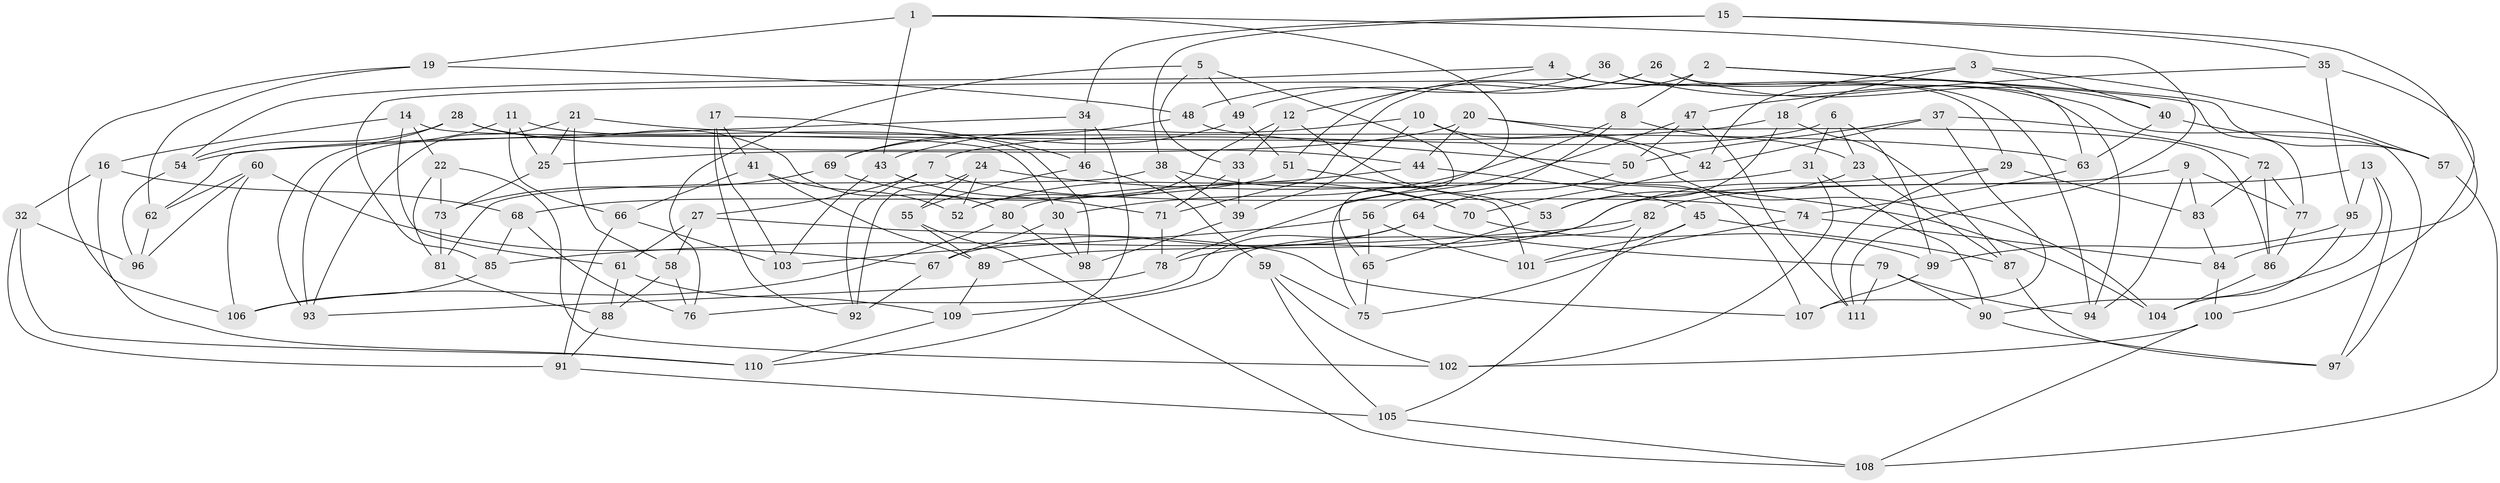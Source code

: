 // coarse degree distribution, {4: 0.5064935064935064, 5: 0.07792207792207792, 6: 0.36363636363636365, 3: 0.05194805194805195}
// Generated by graph-tools (version 1.1) at 2025/52/02/27/25 19:52:28]
// undirected, 111 vertices, 222 edges
graph export_dot {
graph [start="1"]
  node [color=gray90,style=filled];
  1;
  2;
  3;
  4;
  5;
  6;
  7;
  8;
  9;
  10;
  11;
  12;
  13;
  14;
  15;
  16;
  17;
  18;
  19;
  20;
  21;
  22;
  23;
  24;
  25;
  26;
  27;
  28;
  29;
  30;
  31;
  32;
  33;
  34;
  35;
  36;
  37;
  38;
  39;
  40;
  41;
  42;
  43;
  44;
  45;
  46;
  47;
  48;
  49;
  50;
  51;
  52;
  53;
  54;
  55;
  56;
  57;
  58;
  59;
  60;
  61;
  62;
  63;
  64;
  65;
  66;
  67;
  68;
  69;
  70;
  71;
  72;
  73;
  74;
  75;
  76;
  77;
  78;
  79;
  80;
  81;
  82;
  83;
  84;
  85;
  86;
  87;
  88;
  89;
  90;
  91;
  92;
  93;
  94;
  95;
  96;
  97;
  98;
  99;
  100;
  101;
  102;
  103;
  104;
  105;
  106;
  107;
  108;
  109;
  110;
  111;
  1 -- 19;
  1 -- 43;
  1 -- 75;
  1 -- 111;
  2 -- 8;
  2 -- 77;
  2 -- 71;
  2 -- 57;
  3 -- 42;
  3 -- 18;
  3 -- 57;
  3 -- 40;
  4 -- 94;
  4 -- 12;
  4 -- 54;
  4 -- 29;
  5 -- 49;
  5 -- 65;
  5 -- 76;
  5 -- 33;
  6 -- 23;
  6 -- 7;
  6 -- 99;
  6 -- 31;
  7 -- 27;
  7 -- 92;
  7 -- 74;
  8 -- 30;
  8 -- 23;
  8 -- 56;
  9 -- 83;
  9 -- 77;
  9 -- 94;
  9 -- 89;
  10 -- 43;
  10 -- 107;
  10 -- 104;
  10 -- 39;
  11 -- 93;
  11 -- 25;
  11 -- 98;
  11 -- 66;
  12 -- 33;
  12 -- 53;
  12 -- 52;
  13 -- 82;
  13 -- 90;
  13 -- 95;
  13 -- 97;
  14 -- 61;
  14 -- 22;
  14 -- 16;
  14 -- 30;
  15 -- 34;
  15 -- 38;
  15 -- 84;
  15 -- 35;
  16 -- 32;
  16 -- 68;
  16 -- 110;
  17 -- 41;
  17 -- 92;
  17 -- 103;
  17 -- 46;
  18 -- 54;
  18 -- 53;
  18 -- 87;
  19 -- 106;
  19 -- 48;
  19 -- 62;
  20 -- 42;
  20 -- 44;
  20 -- 86;
  20 -- 25;
  21 -- 58;
  21 -- 93;
  21 -- 63;
  21 -- 25;
  22 -- 102;
  22 -- 81;
  22 -- 73;
  23 -- 53;
  23 -- 87;
  24 -- 104;
  24 -- 52;
  24 -- 55;
  24 -- 92;
  25 -- 73;
  26 -- 51;
  26 -- 63;
  26 -- 49;
  26 -- 40;
  27 -- 61;
  27 -- 107;
  27 -- 58;
  28 -- 93;
  28 -- 80;
  28 -- 44;
  28 -- 54;
  29 -- 111;
  29 -- 78;
  29 -- 83;
  30 -- 67;
  30 -- 98;
  31 -- 102;
  31 -- 80;
  31 -- 90;
  32 -- 91;
  32 -- 96;
  32 -- 110;
  33 -- 39;
  33 -- 71;
  34 -- 110;
  34 -- 62;
  34 -- 46;
  35 -- 95;
  35 -- 47;
  35 -- 100;
  36 -- 85;
  36 -- 94;
  36 -- 97;
  36 -- 48;
  37 -- 107;
  37 -- 42;
  37 -- 72;
  37 -- 50;
  38 -- 39;
  38 -- 70;
  38 -- 81;
  39 -- 98;
  40 -- 63;
  40 -- 57;
  41 -- 66;
  41 -- 89;
  41 -- 52;
  42 -- 70;
  43 -- 71;
  43 -- 103;
  44 -- 45;
  44 -- 52;
  45 -- 101;
  45 -- 75;
  45 -- 87;
  46 -- 59;
  46 -- 55;
  47 -- 50;
  47 -- 111;
  47 -- 78;
  48 -- 50;
  48 -- 69;
  49 -- 51;
  49 -- 69;
  50 -- 64;
  51 -- 101;
  51 -- 68;
  53 -- 65;
  54 -- 96;
  55 -- 89;
  55 -- 108;
  56 -- 101;
  56 -- 65;
  56 -- 103;
  57 -- 108;
  58 -- 76;
  58 -- 88;
  59 -- 102;
  59 -- 105;
  59 -- 75;
  60 -- 67;
  60 -- 106;
  60 -- 96;
  60 -- 62;
  61 -- 109;
  61 -- 88;
  62 -- 96;
  63 -- 74;
  64 -- 76;
  64 -- 79;
  64 -- 67;
  65 -- 75;
  66 -- 103;
  66 -- 91;
  67 -- 92;
  68 -- 76;
  68 -- 85;
  69 -- 70;
  69 -- 73;
  70 -- 99;
  71 -- 78;
  72 -- 86;
  72 -- 83;
  72 -- 77;
  73 -- 81;
  74 -- 101;
  74 -- 84;
  77 -- 86;
  78 -- 93;
  79 -- 94;
  79 -- 90;
  79 -- 111;
  80 -- 98;
  80 -- 106;
  81 -- 88;
  82 -- 105;
  82 -- 85;
  82 -- 109;
  83 -- 84;
  84 -- 100;
  85 -- 106;
  86 -- 104;
  87 -- 97;
  88 -- 91;
  89 -- 109;
  90 -- 97;
  91 -- 105;
  95 -- 99;
  95 -- 104;
  99 -- 107;
  100 -- 102;
  100 -- 108;
  105 -- 108;
  109 -- 110;
}
